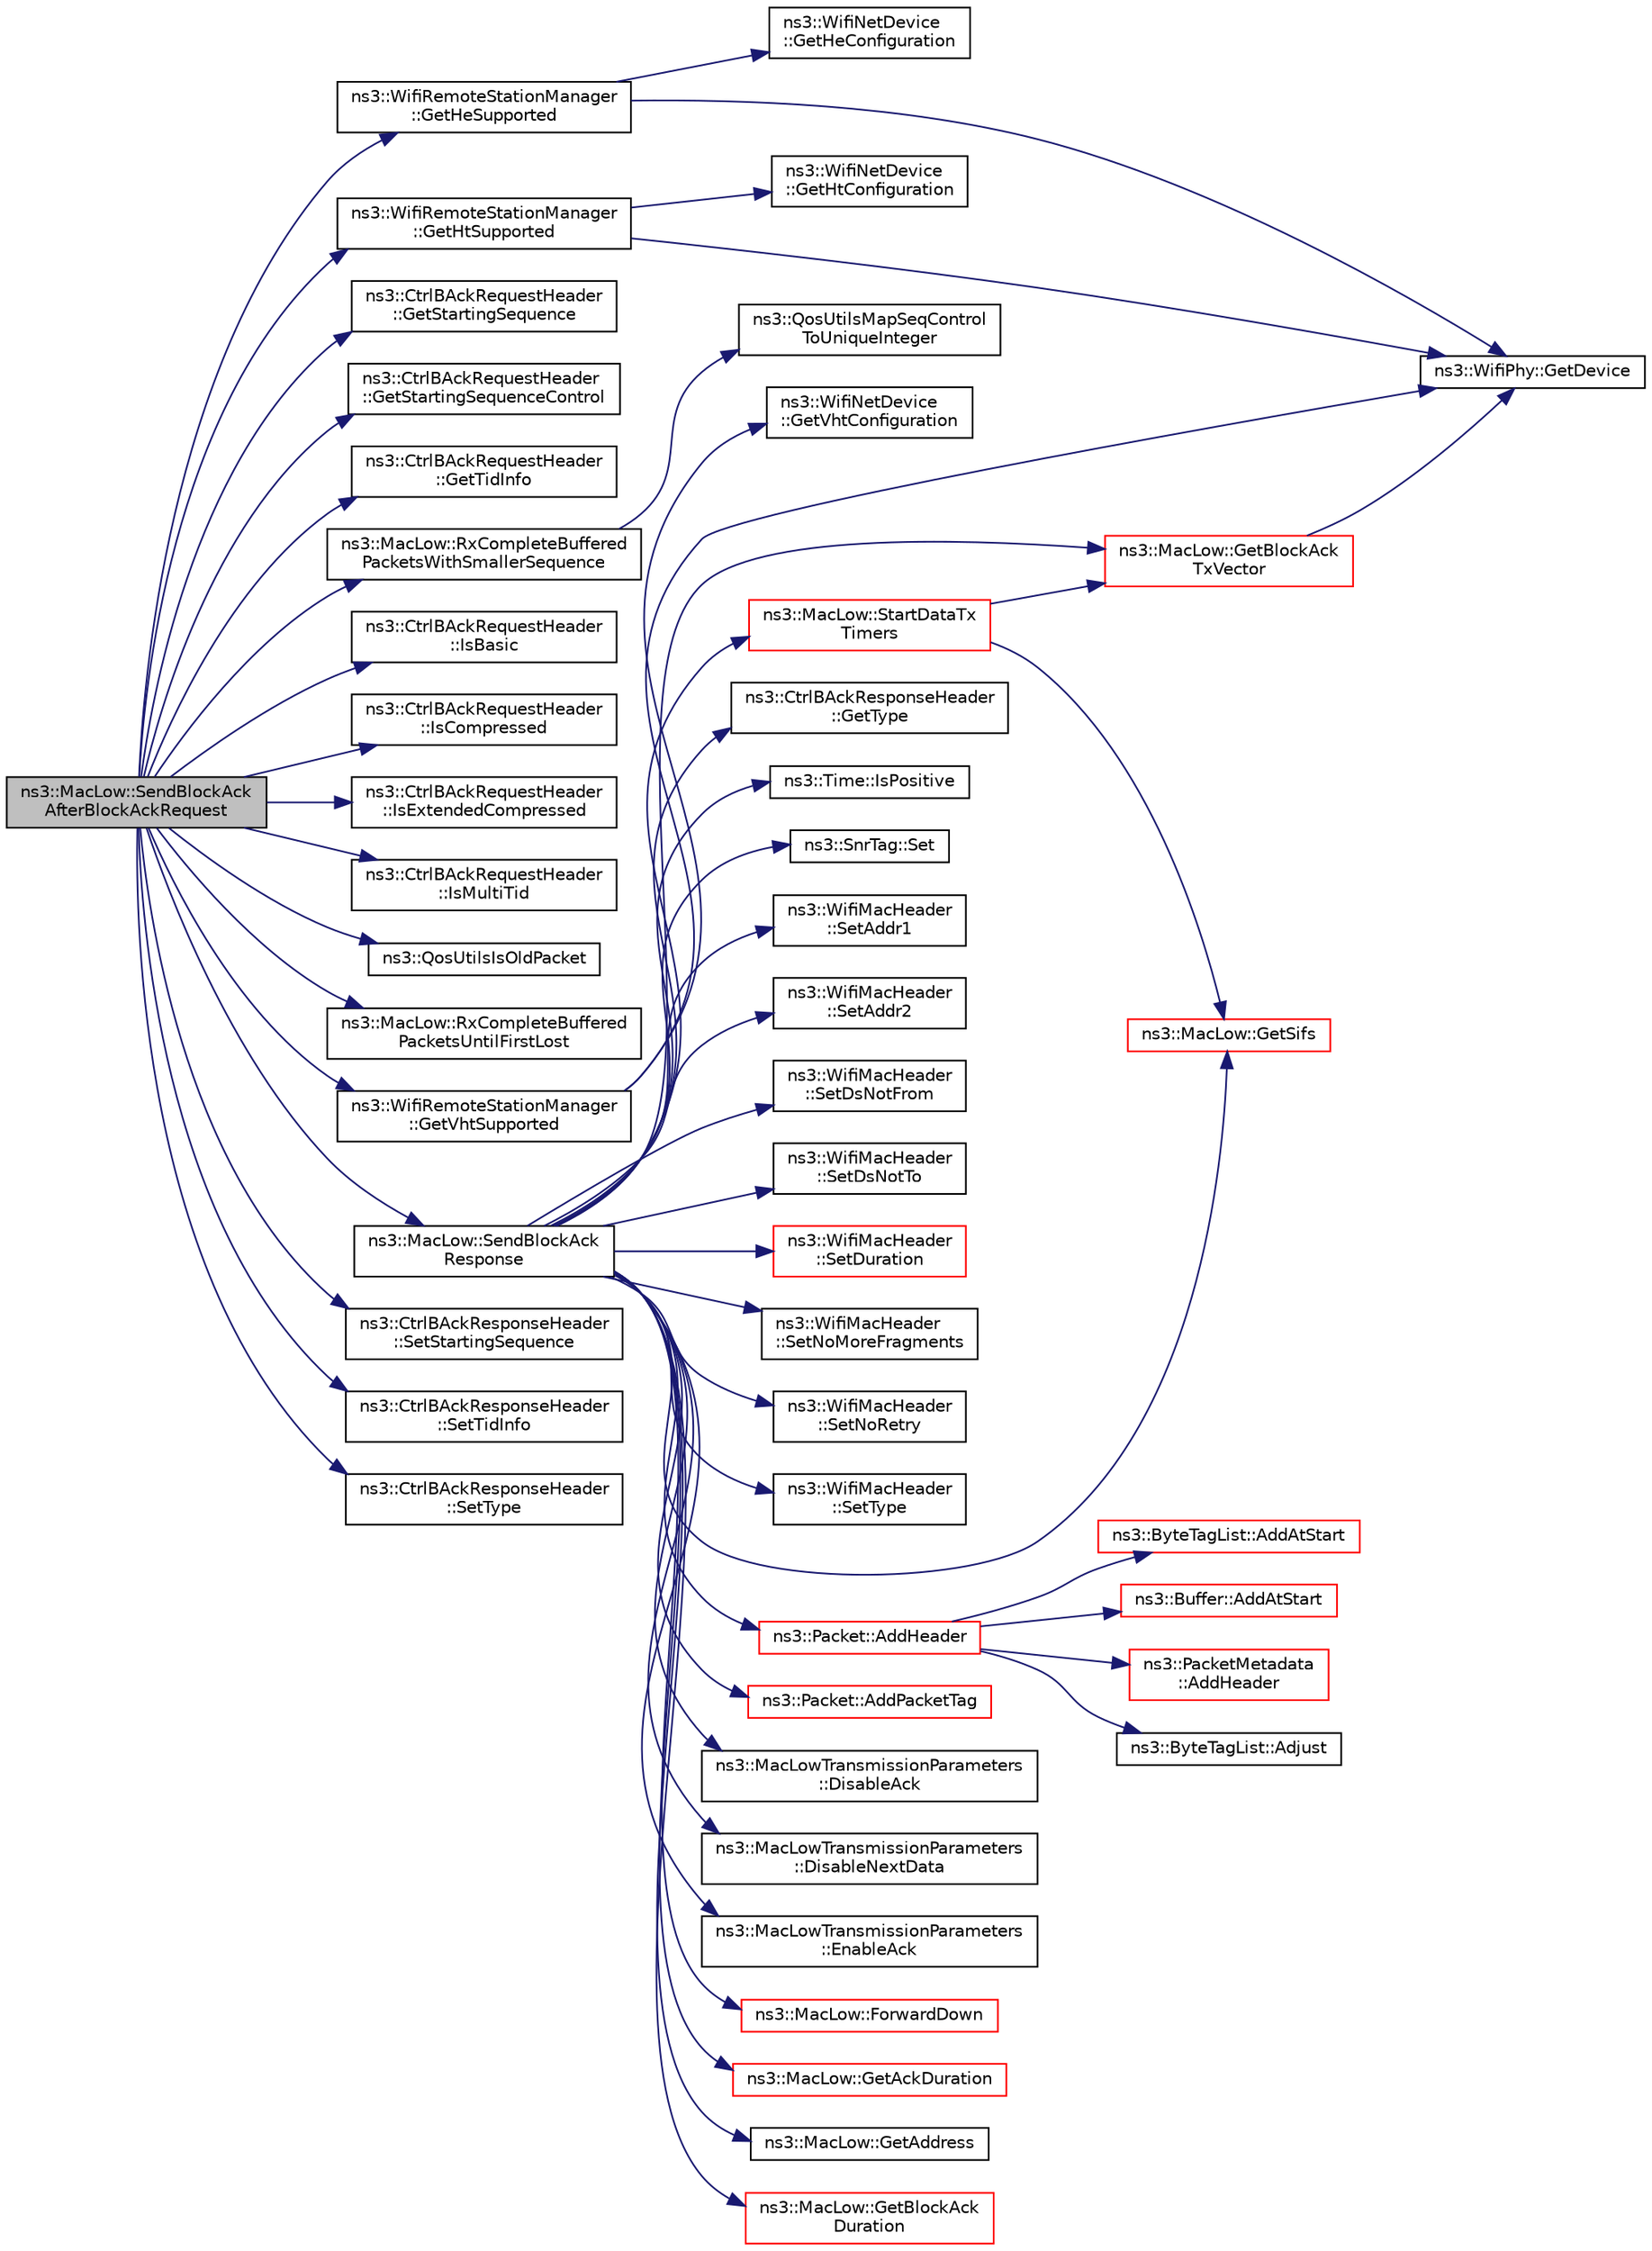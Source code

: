 digraph "ns3::MacLow::SendBlockAckAfterBlockAckRequest"
{
 // LATEX_PDF_SIZE
  edge [fontname="Helvetica",fontsize="10",labelfontname="Helvetica",labelfontsize="10"];
  node [fontname="Helvetica",fontsize="10",shape=record];
  rankdir="LR";
  Node1 [label="ns3::MacLow::SendBlockAck\lAfterBlockAckRequest",height=0.2,width=0.4,color="black", fillcolor="grey75", style="filled", fontcolor="black",tooltip="Invoked after that a BlockAckRequest has been received."];
  Node1 -> Node2 [color="midnightblue",fontsize="10",style="solid",fontname="Helvetica"];
  Node2 [label="ns3::WifiRemoteStationManager\l::GetHeSupported",height=0.2,width=0.4,color="black", fillcolor="white", style="filled",URL="$classns3_1_1_wifi_remote_station_manager.html#abf94bd5d22ad632148777a6c7e39bae0",tooltip="Return whether the device has HE capability support enabled."];
  Node2 -> Node3 [color="midnightblue",fontsize="10",style="solid",fontname="Helvetica"];
  Node3 [label="ns3::WifiPhy::GetDevice",height=0.2,width=0.4,color="black", fillcolor="white", style="filled",URL="$classns3_1_1_wifi_phy.html#adf2fa40dcba4e52e9bc67c6ffc819170",tooltip="Return the device this PHY is associated with."];
  Node2 -> Node4 [color="midnightblue",fontsize="10",style="solid",fontname="Helvetica"];
  Node4 [label="ns3::WifiNetDevice\l::GetHeConfiguration",height=0.2,width=0.4,color="black", fillcolor="white", style="filled",URL="$classns3_1_1_wifi_net_device.html#af4a86ccc320631308e9f1023baecdd6b",tooltip=" "];
  Node1 -> Node5 [color="midnightblue",fontsize="10",style="solid",fontname="Helvetica"];
  Node5 [label="ns3::WifiRemoteStationManager\l::GetHtSupported",height=0.2,width=0.4,color="black", fillcolor="white", style="filled",URL="$classns3_1_1_wifi_remote_station_manager.html#ae2d1200da0ec74745ef9b496f9c0251f",tooltip="Return whether the device has HT capability support enabled."];
  Node5 -> Node3 [color="midnightblue",fontsize="10",style="solid",fontname="Helvetica"];
  Node5 -> Node6 [color="midnightblue",fontsize="10",style="solid",fontname="Helvetica"];
  Node6 [label="ns3::WifiNetDevice\l::GetHtConfiguration",height=0.2,width=0.4,color="black", fillcolor="white", style="filled",URL="$classns3_1_1_wifi_net_device.html#a20c98121e79afae35d03d9f5a3fa4ce8",tooltip=" "];
  Node1 -> Node7 [color="midnightblue",fontsize="10",style="solid",fontname="Helvetica"];
  Node7 [label="ns3::CtrlBAckRequestHeader\l::GetStartingSequence",height=0.2,width=0.4,color="black", fillcolor="white", style="filled",URL="$classns3_1_1_ctrl_b_ack_request_header.html#a8ca10bacb9cc50ae0f849044769ca88d",tooltip="Return the starting sequence number."];
  Node1 -> Node8 [color="midnightblue",fontsize="10",style="solid",fontname="Helvetica"];
  Node8 [label="ns3::CtrlBAckRequestHeader\l::GetStartingSequenceControl",height=0.2,width=0.4,color="black", fillcolor="white", style="filled",URL="$classns3_1_1_ctrl_b_ack_request_header.html#ab7699f44e6fd48f1795a1671cd5ef994",tooltip="Return the starting sequence control."];
  Node1 -> Node9 [color="midnightblue",fontsize="10",style="solid",fontname="Helvetica"];
  Node9 [label="ns3::CtrlBAckRequestHeader\l::GetTidInfo",height=0.2,width=0.4,color="black", fillcolor="white", style="filled",URL="$classns3_1_1_ctrl_b_ack_request_header.html#a884fbe9f6ba028fb3dde88fe31ba6bab",tooltip="Return the Traffic ID (TID)."];
  Node1 -> Node10 [color="midnightblue",fontsize="10",style="solid",fontname="Helvetica"];
  Node10 [label="ns3::WifiRemoteStationManager\l::GetVhtSupported",height=0.2,width=0.4,color="black", fillcolor="white", style="filled",URL="$classns3_1_1_wifi_remote_station_manager.html#a378e951feaf5fefbe0f32e0cfc0ce765",tooltip="Return whether the device has VHT capability support enabled."];
  Node10 -> Node3 [color="midnightblue",fontsize="10",style="solid",fontname="Helvetica"];
  Node10 -> Node11 [color="midnightblue",fontsize="10",style="solid",fontname="Helvetica"];
  Node11 [label="ns3::WifiNetDevice\l::GetVhtConfiguration",height=0.2,width=0.4,color="black", fillcolor="white", style="filled",URL="$classns3_1_1_wifi_net_device.html#aab971061bafb69989fa3873cb1c36eca",tooltip=" "];
  Node1 -> Node12 [color="midnightblue",fontsize="10",style="solid",fontname="Helvetica"];
  Node12 [label="ns3::CtrlBAckRequestHeader\l::IsBasic",height=0.2,width=0.4,color="black", fillcolor="white", style="filled",URL="$classns3_1_1_ctrl_b_ack_request_header.html#ace7013bb7086a17a8dd3e8b3820174f0",tooltip="Check if the current Ack Policy is Basic Block Ack (i.e."];
  Node1 -> Node13 [color="midnightblue",fontsize="10",style="solid",fontname="Helvetica"];
  Node13 [label="ns3::CtrlBAckRequestHeader\l::IsCompressed",height=0.2,width=0.4,color="black", fillcolor="white", style="filled",URL="$classns3_1_1_ctrl_b_ack_request_header.html#a858b7852315773c514d5bf6d420f0f22",tooltip="Check if the current Ack Policy is Compressed Block Ack and not multi-TID."];
  Node1 -> Node14 [color="midnightblue",fontsize="10",style="solid",fontname="Helvetica"];
  Node14 [label="ns3::CtrlBAckRequestHeader\l::IsExtendedCompressed",height=0.2,width=0.4,color="black", fillcolor="white", style="filled",URL="$classns3_1_1_ctrl_b_ack_request_header.html#ad0a904c23c0bbaf413f48e4f2b8786b6",tooltip="Check if the current Ack Policy is Extended Compressed Block Ack."];
  Node1 -> Node15 [color="midnightblue",fontsize="10",style="solid",fontname="Helvetica"];
  Node15 [label="ns3::CtrlBAckRequestHeader\l::IsMultiTid",height=0.2,width=0.4,color="black", fillcolor="white", style="filled",URL="$classns3_1_1_ctrl_b_ack_request_header.html#a1c011b4f1b24c83cf596b07904ec1328",tooltip="Check if the current Ack Policy has Multi-TID Block Ack."];
  Node1 -> Node16 [color="midnightblue",fontsize="10",style="solid",fontname="Helvetica"];
  Node16 [label="ns3::QosUtilsIsOldPacket",height=0.2,width=0.4,color="black", fillcolor="white", style="filled",URL="$group__wifi.html#ga5cb9ea723837c5a036e622612f2d0bb0",tooltip="This function checks if packet with sequence number seqNumber is an \"old\" packet."];
  Node1 -> Node17 [color="midnightblue",fontsize="10",style="solid",fontname="Helvetica"];
  Node17 [label="ns3::MacLow::RxCompleteBuffered\lPacketsUntilFirstLost",height=0.2,width=0.4,color="black", fillcolor="white", style="filled",URL="$classns3_1_1_mac_low.html#aeadf392d37d323fb81f0ef0766f2359a",tooltip=" "];
  Node1 -> Node18 [color="midnightblue",fontsize="10",style="solid",fontname="Helvetica"];
  Node18 [label="ns3::MacLow::RxCompleteBuffered\lPacketsWithSmallerSequence",height=0.2,width=0.4,color="black", fillcolor="white", style="filled",URL="$classns3_1_1_mac_low.html#aaed81a6cbf94baf2b2f17b9f96b8474d",tooltip=" "];
  Node18 -> Node19 [color="midnightblue",fontsize="10",style="solid",fontname="Helvetica"];
  Node19 [label="ns3::QosUtilsMapSeqControl\lToUniqueInteger",height=0.2,width=0.4,color="black", fillcolor="white", style="filled",URL="$group__wifi.html#ga841296fae895cac77a0e14183b8134e0",tooltip="Next function is useful to correctly sort buffered packets under block ack."];
  Node1 -> Node20 [color="midnightblue",fontsize="10",style="solid",fontname="Helvetica"];
  Node20 [label="ns3::MacLow::SendBlockAck\lResponse",height=0.2,width=0.4,color="black", fillcolor="white", style="filled",URL="$classns3_1_1_mac_low.html#a85c374be43ba3bd52fd1ad6efdfef6c6",tooltip="This method creates BlockAck frame with header equals to blockAck and start its transmission."];
  Node20 -> Node21 [color="midnightblue",fontsize="10",style="solid",fontname="Helvetica"];
  Node21 [label="ns3::Packet::AddHeader",height=0.2,width=0.4,color="red", fillcolor="white", style="filled",URL="$classns3_1_1_packet.html#a465108c595a0bc592095cbcab1832ed8",tooltip="Add header to this packet."];
  Node21 -> Node22 [color="midnightblue",fontsize="10",style="solid",fontname="Helvetica"];
  Node22 [label="ns3::ByteTagList::AddAtStart",height=0.2,width=0.4,color="red", fillcolor="white", style="filled",URL="$classns3_1_1_byte_tag_list.html#acb4563fbe4299c55af41ba7a166b71d5",tooltip="Make sure that all offsets are bigger than prependOffset which represents the location where new byte..."];
  Node21 -> Node28 [color="midnightblue",fontsize="10",style="solid",fontname="Helvetica"];
  Node28 [label="ns3::Buffer::AddAtStart",height=0.2,width=0.4,color="red", fillcolor="white", style="filled",URL="$classns3_1_1_buffer.html#a8abd8164c3671d3dadc98fc66fade7b1",tooltip=" "];
  Node21 -> Node38 [color="midnightblue",fontsize="10",style="solid",fontname="Helvetica"];
  Node38 [label="ns3::PacketMetadata\l::AddHeader",height=0.2,width=0.4,color="red", fillcolor="white", style="filled",URL="$classns3_1_1_packet_metadata.html#abdce736c4c5f647242f0808c0d2f9249",tooltip="Add an header."];
  Node21 -> Node58 [color="midnightblue",fontsize="10",style="solid",fontname="Helvetica"];
  Node58 [label="ns3::ByteTagList::Adjust",height=0.2,width=0.4,color="black", fillcolor="white", style="filled",URL="$classns3_1_1_byte_tag_list.html#a1fec06d7e6daaf8039cf2a148e4090f2",tooltip="Adjust the offsets stored internally by the adjustment delta."];
  Node20 -> Node66 [color="midnightblue",fontsize="10",style="solid",fontname="Helvetica"];
  Node66 [label="ns3::Packet::AddPacketTag",height=0.2,width=0.4,color="red", fillcolor="white", style="filled",URL="$classns3_1_1_packet.html#ac4a6bcd77e58bdc14c42a7d572d66cc9",tooltip="Add a packet tag."];
  Node20 -> Node72 [color="midnightblue",fontsize="10",style="solid",fontname="Helvetica"];
  Node72 [label="ns3::MacLowTransmissionParameters\l::DisableAck",height=0.2,width=0.4,color="black", fillcolor="white", style="filled",URL="$classns3_1_1_mac_low_transmission_parameters.html#ae09e5316ed859ddca19bfbaec3b07704",tooltip="Do not wait for Ack after data transmission."];
  Node20 -> Node73 [color="midnightblue",fontsize="10",style="solid",fontname="Helvetica"];
  Node73 [label="ns3::MacLowTransmissionParameters\l::DisableNextData",height=0.2,width=0.4,color="black", fillcolor="white", style="filled",URL="$classns3_1_1_mac_low_transmission_parameters.html#a6944fa0c62fd004c94b845ba1b474b87",tooltip="Do not attempt to send data burst after current transmission."];
  Node20 -> Node74 [color="midnightblue",fontsize="10",style="solid",fontname="Helvetica"];
  Node74 [label="ns3::MacLowTransmissionParameters\l::EnableAck",height=0.2,width=0.4,color="black", fillcolor="white", style="filled",URL="$classns3_1_1_mac_low_transmission_parameters.html#aa2db70f6786b7d0b9d9cc453b2292f2b",tooltip="Wait ACKTimeout for an Ack."];
  Node20 -> Node75 [color="midnightblue",fontsize="10",style="solid",fontname="Helvetica"];
  Node75 [label="ns3::MacLow::ForwardDown",height=0.2,width=0.4,color="red", fillcolor="white", style="filled",URL="$classns3_1_1_mac_low.html#a9babdfa2bf38577f733c4723e6114c16",tooltip="Forward a PSDU down to WifiPhy for transmission."];
  Node20 -> Node214 [color="midnightblue",fontsize="10",style="solid",fontname="Helvetica"];
  Node214 [label="ns3::MacLow::GetAckDuration",height=0.2,width=0.4,color="red", fillcolor="white", style="filled",URL="$classns3_1_1_mac_low.html#a66918702d4803f26e27bf173b4766d16",tooltip="Return the time required to transmit the Ack (including preamble and FCS)."];
  Node20 -> Node217 [color="midnightblue",fontsize="10",style="solid",fontname="Helvetica"];
  Node217 [label="ns3::MacLow::GetAddress",height=0.2,width=0.4,color="black", fillcolor="white", style="filled",URL="$classns3_1_1_mac_low.html#a35d51772cdcda1846a7777f09c81888e",tooltip="Return the MAC address of this MacLow."];
  Node20 -> Node218 [color="midnightblue",fontsize="10",style="solid",fontname="Helvetica"];
  Node218 [label="ns3::MacLow::GetBlockAck\lDuration",height=0.2,width=0.4,color="red", fillcolor="white", style="filled",URL="$classns3_1_1_mac_low.html#a43f501698b2688e1803a648065d59018",tooltip="Return the time required to transmit the BlockAck to the specified address given the TXVECTOR of the ..."];
  Node20 -> Node222 [color="midnightblue",fontsize="10",style="solid",fontname="Helvetica"];
  Node222 [label="ns3::MacLow::GetBlockAck\lTxVector",height=0.2,width=0.4,color="red", fillcolor="white", style="filled",URL="$classns3_1_1_mac_low.html#a227f7cf96af4e059f660cd6668869e69",tooltip="Return a TXVECTOR for the BlockAck frame given the destination and the mode of the Data used by the s..."];
  Node222 -> Node3 [color="midnightblue",fontsize="10",style="solid",fontname="Helvetica"];
  Node20 -> Node251 [color="midnightblue",fontsize="10",style="solid",fontname="Helvetica"];
  Node251 [label="ns3::MacLow::GetSifs",height=0.2,width=0.4,color="red", fillcolor="white", style="filled",URL="$classns3_1_1_mac_low.html#a142444428826e0a5f67265dfd7b0f4d2",tooltip="Return Short Interframe Space (SIFS) of this MacLow."];
  Node20 -> Node253 [color="midnightblue",fontsize="10",style="solid",fontname="Helvetica"];
  Node253 [label="ns3::CtrlBAckResponseHeader\l::GetType",height=0.2,width=0.4,color="black", fillcolor="white", style="filled",URL="$classns3_1_1_ctrl_b_ack_response_header.html#aab1ddbfd3cf08b139678f14f19a497b0",tooltip="Return the block ack type ID."];
  Node20 -> Node254 [color="midnightblue",fontsize="10",style="solid",fontname="Helvetica"];
  Node254 [label="ns3::Time::IsPositive",height=0.2,width=0.4,color="black", fillcolor="white", style="filled",URL="$classns3_1_1_time.html#a4f51b65effdc06da17175290bbaca766",tooltip="Exactly equivalent to t >= 0."];
  Node20 -> Node255 [color="midnightblue",fontsize="10",style="solid",fontname="Helvetica"];
  Node255 [label="ns3::SnrTag::Set",height=0.2,width=0.4,color="black", fillcolor="white", style="filled",URL="$classns3_1_1_snr_tag.html#a2f9d363bfdd81cf96b90e270eb2fc479",tooltip="Set the SNR to the given value."];
  Node20 -> Node256 [color="midnightblue",fontsize="10",style="solid",fontname="Helvetica"];
  Node256 [label="ns3::WifiMacHeader\l::SetAddr1",height=0.2,width=0.4,color="black", fillcolor="white", style="filled",URL="$classns3_1_1_wifi_mac_header.html#a6478a02b80d5c01657714c5c7a0ae1cb",tooltip="Fill the Address 1 field with the given address."];
  Node20 -> Node257 [color="midnightblue",fontsize="10",style="solid",fontname="Helvetica"];
  Node257 [label="ns3::WifiMacHeader\l::SetAddr2",height=0.2,width=0.4,color="black", fillcolor="white", style="filled",URL="$classns3_1_1_wifi_mac_header.html#ab6a0efdc43d39b5da5d17eae9665271d",tooltip="Fill the Address 2 field with the given address."];
  Node20 -> Node258 [color="midnightblue",fontsize="10",style="solid",fontname="Helvetica"];
  Node258 [label="ns3::WifiMacHeader\l::SetDsNotFrom",height=0.2,width=0.4,color="black", fillcolor="white", style="filled",URL="$classns3_1_1_wifi_mac_header.html#a02edeb349da4aacc6b376fcf76ff99cc",tooltip="Un-set the From DS bit in the Frame Control field."];
  Node20 -> Node259 [color="midnightblue",fontsize="10",style="solid",fontname="Helvetica"];
  Node259 [label="ns3::WifiMacHeader\l::SetDsNotTo",height=0.2,width=0.4,color="black", fillcolor="white", style="filled",URL="$classns3_1_1_wifi_mac_header.html#a977cd5a09062bfc3660a23acdebd75ec",tooltip="Un-set the To DS bit in the Frame Control field."];
  Node20 -> Node260 [color="midnightblue",fontsize="10",style="solid",fontname="Helvetica"];
  Node260 [label="ns3::WifiMacHeader\l::SetDuration",height=0.2,width=0.4,color="red", fillcolor="white", style="filled",URL="$classns3_1_1_wifi_mac_header.html#a8c0936e7d1a0d1e43ccfcd21f43830fb",tooltip="Set the Duration/ID field with the given duration (Time object)."];
  Node20 -> Node263 [color="midnightblue",fontsize="10",style="solid",fontname="Helvetica"];
  Node263 [label="ns3::WifiMacHeader\l::SetNoMoreFragments",height=0.2,width=0.4,color="black", fillcolor="white", style="filled",URL="$classns3_1_1_wifi_mac_header.html#a3898df5358df4247926b74175f2789c3",tooltip="Un-set the More Fragment bit in the Frame Control Field."];
  Node20 -> Node264 [color="midnightblue",fontsize="10",style="solid",fontname="Helvetica"];
  Node264 [label="ns3::WifiMacHeader\l::SetNoRetry",height=0.2,width=0.4,color="black", fillcolor="white", style="filled",URL="$classns3_1_1_wifi_mac_header.html#a2dbe5e569e783f6d975c13daf3015f12",tooltip="Un-set the Retry bit in the Frame Control field."];
  Node20 -> Node216 [color="midnightblue",fontsize="10",style="solid",fontname="Helvetica"];
  Node216 [label="ns3::WifiMacHeader\l::SetType",height=0.2,width=0.4,color="black", fillcolor="white", style="filled",URL="$classns3_1_1_wifi_mac_header.html#a71172371f11f1cfcb3912bb03134c285",tooltip="Set Type/Subtype values with the correct values depending on the given type."];
  Node20 -> Node265 [color="midnightblue",fontsize="10",style="solid",fontname="Helvetica"];
  Node265 [label="ns3::MacLow::StartDataTx\lTimers",height=0.2,width=0.4,color="red", fillcolor="white", style="filled",URL="$classns3_1_1_mac_low.html#ae7e8072b7d1f8b775000f6f07ee5a3c1",tooltip="Start a Data timer by scheduling appropriate Ack timeout."];
  Node265 -> Node222 [color="midnightblue",fontsize="10",style="solid",fontname="Helvetica"];
  Node265 -> Node251 [color="midnightblue",fontsize="10",style="solid",fontname="Helvetica"];
  Node1 -> Node370 [color="midnightblue",fontsize="10",style="solid",fontname="Helvetica"];
  Node370 [label="ns3::CtrlBAckResponseHeader\l::SetStartingSequence",height=0.2,width=0.4,color="black", fillcolor="white", style="filled",URL="$classns3_1_1_ctrl_b_ack_response_header.html#a7dade9f09cdfab9f438e8dd7ca72cbb0",tooltip="Set the starting sequence number from the given raw sequence control field."];
  Node1 -> Node371 [color="midnightblue",fontsize="10",style="solid",fontname="Helvetica"];
  Node371 [label="ns3::CtrlBAckResponseHeader\l::SetTidInfo",height=0.2,width=0.4,color="black", fillcolor="white", style="filled",URL="$classns3_1_1_ctrl_b_ack_response_header.html#a4dae02f2802abe5a0b1546fa7ca99065",tooltip="Set Traffic ID (TID)."];
  Node1 -> Node221 [color="midnightblue",fontsize="10",style="solid",fontname="Helvetica"];
  Node221 [label="ns3::CtrlBAckResponseHeader\l::SetType",height=0.2,width=0.4,color="black", fillcolor="white", style="filled",URL="$classns3_1_1_ctrl_b_ack_response_header.html#aa726aabb711b481d35703f1bf5fe59d9",tooltip="Set the block ack type."];
}
